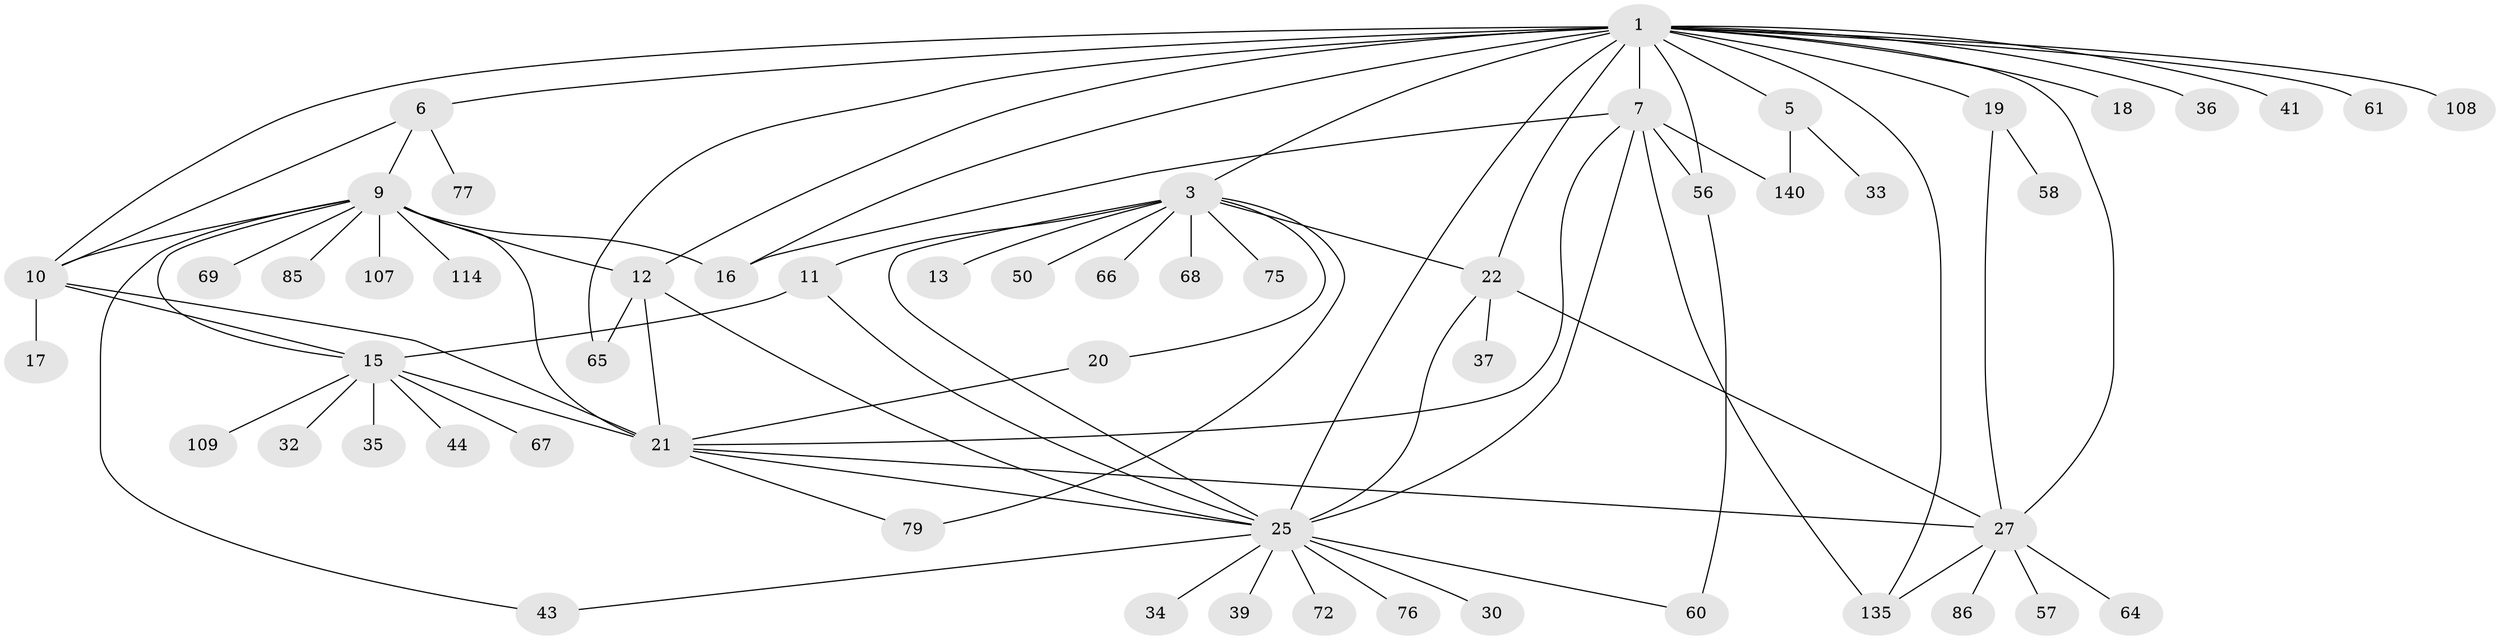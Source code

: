 // original degree distribution, {11: 0.02112676056338028, 9: 0.035211267605633804, 3: 0.09859154929577464, 4: 0.04929577464788732, 6: 0.028169014084507043, 15: 0.007042253521126761, 1: 0.5422535211267606, 2: 0.19014084507042253, 18: 0.007042253521126761, 8: 0.007042253521126761, 5: 0.014084507042253521}
// Generated by graph-tools (version 1.1) at 2025/18/03/04/25 18:18:22]
// undirected, 56 vertices, 85 edges
graph export_dot {
graph [start="1"]
  node [color=gray90,style=filled];
  1 [super="+40+2"];
  3;
  5;
  6;
  7;
  9 [super="+78"];
  10 [super="+38+51+46+94+98+87+112+91+82"];
  11 [super="+132"];
  12 [super="+26+136+23+14+54"];
  13;
  15;
  16 [super="+123+103"];
  17;
  18 [super="+62"];
  19;
  20;
  21 [super="+53+28+24+80+83+47"];
  22 [super="+29"];
  25 [super="+71+55+104+124+131+138+52+31"];
  27 [super="+42"];
  30;
  32;
  33;
  34 [super="+73"];
  35;
  36 [super="+45"];
  37;
  39;
  41 [super="+96"];
  43 [super="+70"];
  44;
  50;
  56 [super="+84+95+102"];
  57;
  58;
  60;
  61;
  64;
  65;
  66;
  67;
  68;
  69;
  72;
  75;
  76;
  77;
  79;
  85;
  86;
  107;
  108;
  109;
  114;
  135;
  140;
  1 -- 6;
  1 -- 7 [weight=3];
  1 -- 19;
  1 -- 22;
  1 -- 27;
  1 -- 36;
  1 -- 41;
  1 -- 108;
  1 -- 135;
  1 -- 65;
  1 -- 3;
  1 -- 5;
  1 -- 10;
  1 -- 12;
  1 -- 16;
  1 -- 18;
  1 -- 56;
  1 -- 25 [weight=2];
  1 -- 61;
  3 -- 11;
  3 -- 13;
  3 -- 20;
  3 -- 22;
  3 -- 50;
  3 -- 66;
  3 -- 68;
  3 -- 75;
  3 -- 79;
  3 -- 25;
  5 -- 33;
  5 -- 140;
  6 -- 9;
  6 -- 10;
  6 -- 77;
  7 -- 21;
  7 -- 135;
  7 -- 140;
  7 -- 56;
  7 -- 16;
  7 -- 25;
  9 -- 10;
  9 -- 12;
  9 -- 15;
  9 -- 43;
  9 -- 69;
  9 -- 85;
  9 -- 107;
  9 -- 114;
  9 -- 16;
  9 -- 21 [weight=2];
  10 -- 15;
  10 -- 17;
  10 -- 21 [weight=2];
  11 -- 15;
  11 -- 25;
  12 -- 65;
  12 -- 21;
  12 -- 25;
  15 -- 21;
  15 -- 32;
  15 -- 35;
  15 -- 44;
  15 -- 67;
  15 -- 109;
  19 -- 58;
  19 -- 27;
  20 -- 21;
  21 -- 25;
  21 -- 27;
  21 -- 79;
  22 -- 27;
  22 -- 37;
  22 -- 25;
  25 -- 30;
  25 -- 34 [weight=2];
  25 -- 39;
  25 -- 72;
  25 -- 76;
  25 -- 43;
  25 -- 60;
  27 -- 57;
  27 -- 64;
  27 -- 86;
  27 -- 135;
  56 -- 60;
}

